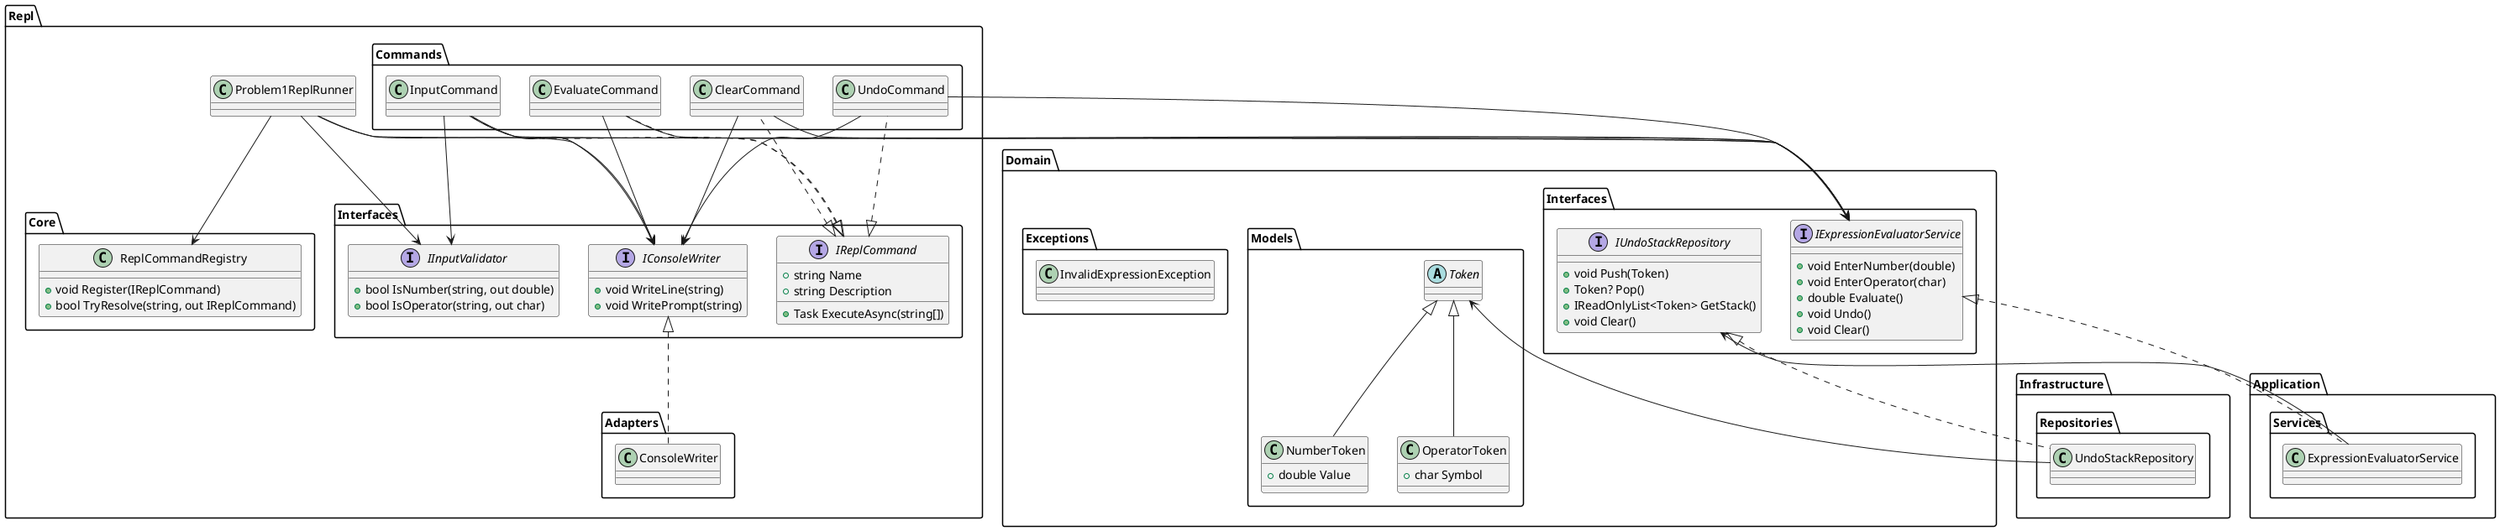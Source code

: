@startuml ExpressionEvaluator

package "Domain.Models" {
  abstract class Token
  class NumberToken {
    +double Value
  }
  class OperatorToken {
    +char Symbol
  }

  Token <|-- NumberToken
  Token <|-- OperatorToken
}

package "Domain.Interfaces" {
  interface IUndoStackRepository {
    +void Push(Token)
    +Token? Pop()
    +IReadOnlyList<Token> GetStack()
    +void Clear()
  }

  interface IExpressionEvaluatorService {
    +void EnterNumber(double)
    +void EnterOperator(char)
    +double Evaluate()
    +void Undo()
    +void Clear()
  }
}

package "Domain.Exceptions" {
  class InvalidExpressionException
}

package "Infrastructure.Repositories" {
  class UndoStackRepository
  IUndoStackRepository <|.. UndoStackRepository
}

package "Application.Services" {
  class ExpressionEvaluatorService
  IExpressionEvaluatorService <|.. ExpressionEvaluatorService
}

package "Repl.Interfaces" {
  interface IReplCommand {
    +string Name
    +string Description
    +Task ExecuteAsync(string[])
  }

  interface IConsoleWriter {
    +void WriteLine(string)
    +void WritePrompt(string)
  }

  interface IInputValidator {
    +bool IsNumber(string, out double)
    +bool IsOperator(string, out char)
  }
}

package "Repl.Commands" {
  class EvaluateCommand
  class InputCommand
  class UndoCommand
  class ClearCommand

  IReplCommand <|.. EvaluateCommand
  IReplCommand <|.. InputCommand
  IReplCommand <|.. UndoCommand
  IReplCommand <|.. ClearCommand
}

package "Repl.Core" {
  class ReplCommandRegistry {
    +void Register(IReplCommand)
    +bool TryResolve(string, out IReplCommand)
  }
}

package "Repl.Adapters" {
  class ConsoleWriter
  IConsoleWriter <|.. ConsoleWriter
}

package "Repl" {
  class Problem1ReplRunner
}

Problem1ReplRunner --> ReplCommandRegistry
Problem1ReplRunner --> IConsoleWriter
Problem1ReplRunner --> IExpressionEvaluatorService
Problem1ReplRunner --> IInputValidator

InputCommand --> IInputValidator
InputCommand --> IExpressionEvaluatorService
InputCommand --> IConsoleWriter

EvaluateCommand --> IExpressionEvaluatorService
EvaluateCommand --> IConsoleWriter

UndoCommand --> IExpressionEvaluatorService
UndoCommand --> IConsoleWriter

ClearCommand --> IExpressionEvaluatorService
ClearCommand --> IConsoleWriter

ExpressionEvaluatorService --> IUndoStackRepository
UndoStackRepository --> Token

@enduml
